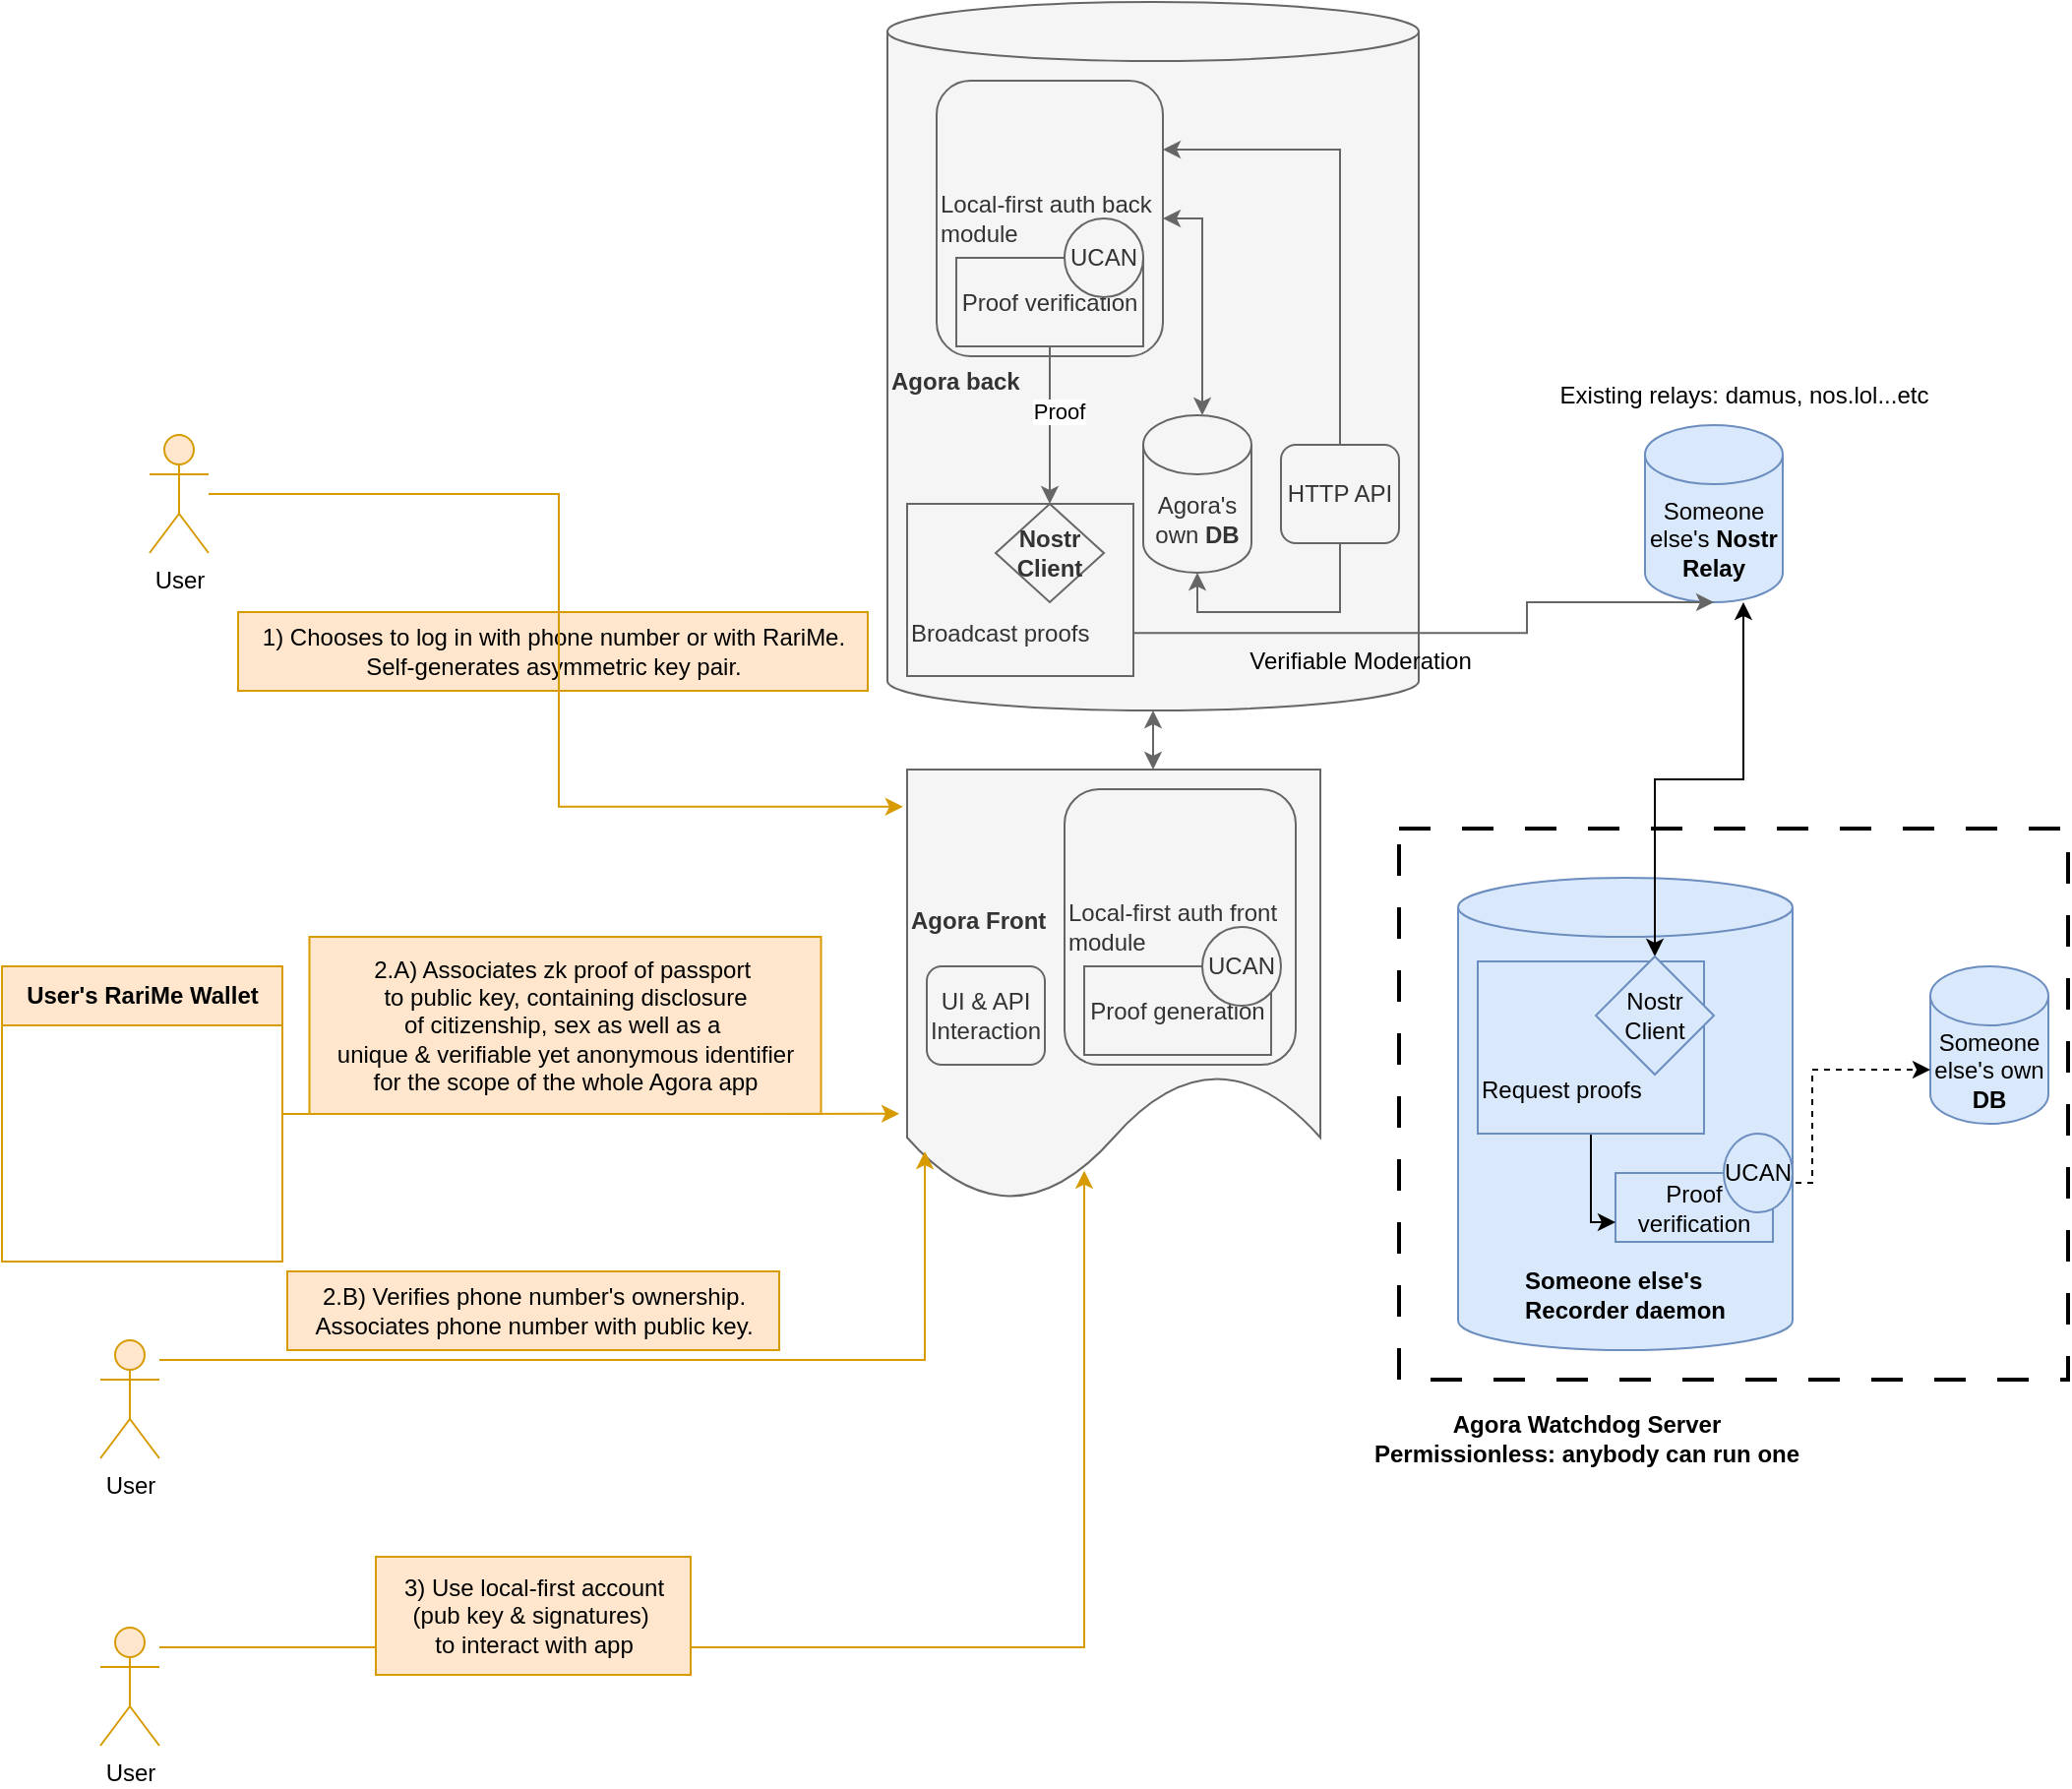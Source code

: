 <mxfile version="24.7.17">
  <diagram name="Page-1" id="MLwT90gkbU0gql-JxhM4">
    <mxGraphModel dx="819" dy="470" grid="1" gridSize="10" guides="1" tooltips="1" connect="1" arrows="1" fold="1" page="1" pageScale="1" pageWidth="850" pageHeight="1100" math="0" shadow="0">
      <root>
        <mxCell id="0" />
        <mxCell id="1" parent="0" />
        <mxCell id="K17-zUQaaLb03S0lN9uQ-5" value="" style="rounded=0;whiteSpace=wrap;html=1;fillColor=none;dashed=1;dashPattern=8 8;strokeWidth=2;" parent="1" vertex="1">
          <mxGeometry x="740" y="1160" width="340" height="280" as="geometry" />
        </mxCell>
        <mxCell id="nIAZ2dd3incH0YXqtL2k-1" value="&lt;div&gt;&lt;br&gt;&lt;/div&gt;&lt;div&gt;&lt;br&gt;&lt;/div&gt;&lt;div&gt;&lt;br&gt;&lt;/div&gt;&lt;div style=&quot;text-align: left;&quot;&gt;&lt;span style=&quot;background-color: initial;&quot;&gt;&lt;b&gt;&lt;br&gt;&lt;/b&gt;&lt;/span&gt;&lt;/div&gt;&lt;div style=&quot;text-align: left;&quot;&gt;&lt;span style=&quot;background-color: initial;&quot;&gt;&lt;b&gt;&lt;br&gt;&lt;/b&gt;&lt;/span&gt;&lt;/div&gt;&lt;div style=&quot;text-align: left;&quot;&gt;&lt;span style=&quot;background-color: initial;&quot;&gt;&lt;b&gt;&lt;br&gt;&lt;/b&gt;&lt;/span&gt;&lt;/div&gt;&lt;div style=&quot;text-align: left;&quot;&gt;&lt;span style=&quot;background-color: initial;&quot;&gt;&lt;b&gt;&lt;br&gt;&lt;/b&gt;&lt;/span&gt;&lt;/div&gt;&lt;div style=&quot;text-align: left;&quot;&gt;&lt;span style=&quot;background-color: initial;&quot;&gt;&lt;b&gt;&lt;br&gt;&lt;/b&gt;&lt;/span&gt;&lt;/div&gt;&lt;div style=&quot;text-align: left;&quot;&gt;&lt;span style=&quot;background-color: initial;&quot;&gt;&lt;b&gt;&lt;br&gt;&lt;/b&gt;&lt;/span&gt;&lt;/div&gt;&lt;div style=&quot;text-align: left;&quot;&gt;&lt;span style=&quot;background-color: initial;&quot;&gt;&lt;b&gt;&lt;br&gt;&lt;/b&gt;&lt;/span&gt;&lt;/div&gt;&lt;div style=&quot;text-align: left;&quot;&gt;&lt;span style=&quot;background-color: initial;&quot;&gt;&lt;b&gt;&lt;br&gt;&lt;/b&gt;&lt;/span&gt;&lt;/div&gt;&lt;div style=&quot;text-align: left;&quot;&gt;&lt;span style=&quot;background-color: initial;&quot;&gt;&lt;b&gt;Someone else&#39;s&amp;nbsp;&lt;/b&gt;&lt;/span&gt;&lt;/div&gt;&lt;div style=&quot;text-align: left;&quot;&gt;&lt;span style=&quot;background-color: initial;&quot;&gt;&lt;b&gt;Recorder daemon&lt;/b&gt;&lt;/span&gt;&lt;/div&gt;" style="shape=cylinder3;whiteSpace=wrap;html=1;boundedLbl=1;backgroundOutline=1;size=15;fillColor=#dae8fc;strokeColor=#6c8ebf;" parent="1" vertex="1">
          <mxGeometry x="770" y="1185" width="170" height="240" as="geometry" />
        </mxCell>
        <mxCell id="nIAZ2dd3incH0YXqtL2k-3" value="&lt;div style=&quot;&quot;&gt;&lt;span style=&quot;background-color: initial;&quot;&gt;Agora Front&lt;/span&gt;&lt;/div&gt;" style="shape=document;whiteSpace=wrap;html=1;boundedLbl=1;fontStyle=1;fillColor=#f5f5f5;fontColor=#333333;strokeColor=#666666;align=left;" parent="1" vertex="1">
          <mxGeometry x="490" y="1130" width="210" height="220" as="geometry" />
        </mxCell>
        <mxCell id="nIAZ2dd3incH0YXqtL2k-35" value="Someone else&#39;s &lt;b&gt;Nostr Relay&lt;/b&gt;" style="shape=cylinder3;whiteSpace=wrap;html=1;boundedLbl=1;backgroundOutline=1;size=15;fillColor=#dae8fc;strokeColor=#6c8ebf;" parent="1" vertex="1">
          <mxGeometry x="865" y="955" width="70" height="90" as="geometry" />
        </mxCell>
        <mxCell id="nIAZ2dd3incH0YXqtL2k-43" style="edgeStyle=orthogonalEdgeStyle;rounded=0;orthogonalLoop=1;jettySize=auto;html=1;startArrow=classic;startFill=1;fillColor=#f5f5f5;strokeColor=#666666;" parent="1" source="nIAZ2dd3incH0YXqtL2k-44" target="nIAZ2dd3incH0YXqtL2k-3" edge="1">
          <mxGeometry relative="1" as="geometry">
            <Array as="points">
              <mxPoint x="580" y="1130" />
              <mxPoint x="580" y="1130" />
            </Array>
          </mxGeometry>
        </mxCell>
        <mxCell id="nIAZ2dd3incH0YXqtL2k-44" value="&lt;b&gt;Agora back&lt;/b&gt;" style="shape=cylinder3;whiteSpace=wrap;html=1;boundedLbl=1;backgroundOutline=1;size=15;fillColor=#f5f5f5;fontColor=#333333;strokeColor=#666666;align=left;" parent="1" vertex="1">
          <mxGeometry x="480" y="740" width="270" height="360" as="geometry" />
        </mxCell>
        <mxCell id="K17-zUQaaLb03S0lN9uQ-9" style="edgeStyle=orthogonalEdgeStyle;rounded=0;orthogonalLoop=1;jettySize=auto;html=1;entryX=1;entryY=0.5;entryDx=0;entryDy=0;startArrow=classic;startFill=1;fillColor=#f5f5f5;strokeColor=#666666;" parent="1" source="nIAZ2dd3incH0YXqtL2k-52" target="K17-zUQaaLb03S0lN9uQ-1" edge="1">
          <mxGeometry relative="1" as="geometry">
            <Array as="points">
              <mxPoint x="640" y="850" />
            </Array>
          </mxGeometry>
        </mxCell>
        <mxCell id="nIAZ2dd3incH0YXqtL2k-52" value="Agora&#39;s own &lt;b&gt;DB&lt;/b&gt;" style="shape=cylinder3;whiteSpace=wrap;html=1;boundedLbl=1;backgroundOutline=1;size=15;fillColor=#f5f5f5;fontColor=#333333;strokeColor=#666666;" parent="1" vertex="1">
          <mxGeometry x="610" y="950" width="55" height="80" as="geometry" />
        </mxCell>
        <mxCell id="nIAZ2dd3incH0YXqtL2k-56" value="Someone else&#39;s own &lt;b&gt;DB&lt;/b&gt;" style="shape=cylinder3;whiteSpace=wrap;html=1;boundedLbl=1;backgroundOutline=1;size=15;fillColor=#dae8fc;strokeColor=#6c8ebf;" parent="1" vertex="1">
          <mxGeometry x="1010" y="1230" width="60" height="80" as="geometry" />
        </mxCell>
        <mxCell id="nIAZ2dd3incH0YXqtL2k-57" style="edgeStyle=orthogonalEdgeStyle;rounded=0;orthogonalLoop=1;jettySize=auto;html=1;entryX=0;entryY=0;entryDx=0;entryDy=52.5;entryPerimeter=0;dashed=1;exitX=1;exitY=0.5;exitDx=0;exitDy=0;" parent="1" source="K17-zUQaaLb03S0lN9uQ-13" target="nIAZ2dd3incH0YXqtL2k-56" edge="1">
          <mxGeometry relative="1" as="geometry">
            <Array as="points">
              <mxPoint x="930" y="1340" />
              <mxPoint x="950" y="1340" />
              <mxPoint x="950" y="1283" />
            </Array>
          </mxGeometry>
        </mxCell>
        <mxCell id="nIAZ2dd3incH0YXqtL2k-73" value="Local-first auth front module" style="rounded=1;whiteSpace=wrap;html=1;fillColor=#f5f5f5;fontColor=#333333;strokeColor=#666666;align=left;" parent="1" vertex="1">
          <mxGeometry x="570" y="1140" width="117.5" height="140" as="geometry" />
        </mxCell>
        <mxCell id="nIAZ2dd3incH0YXqtL2k-74" value="1) Chooses to log in with phone number or with RariMe. &lt;br&gt;Self-generates asymmetric key pair." style="text;html=1;align=center;verticalAlign=middle;resizable=0;points=[];autosize=1;strokeColor=#d79b00;fillColor=#ffe6cc;" parent="1" vertex="1">
          <mxGeometry x="150" y="1050" width="320" height="40" as="geometry" />
        </mxCell>
        <mxCell id="nIAZ2dd3incH0YXqtL2k-76" style="edgeStyle=orthogonalEdgeStyle;rounded=0;orthogonalLoop=1;jettySize=auto;html=1;entryX=-0.01;entryY=0.086;entryDx=0;entryDy=0;fillColor=#ffe6cc;strokeColor=#d79b00;entryPerimeter=0;" parent="1" source="nIAZ2dd3incH0YXqtL2k-75" target="nIAZ2dd3incH0YXqtL2k-3" edge="1">
          <mxGeometry relative="1" as="geometry">
            <Array as="points">
              <mxPoint x="313" y="990" />
              <mxPoint x="313" y="1149" />
            </Array>
          </mxGeometry>
        </mxCell>
        <mxCell id="nIAZ2dd3incH0YXqtL2k-75" value="User" style="shape=umlActor;verticalLabelPosition=bottom;verticalAlign=top;html=1;outlineConnect=0;fillColor=#ffe6cc;strokeColor=#d79b00;" parent="1" vertex="1">
          <mxGeometry x="105" y="960" width="30" height="60" as="geometry" />
        </mxCell>
        <mxCell id="nIAZ2dd3incH0YXqtL2k-78" value="User&#39;s &lt;span style=&quot;background-color: initial;&quot;&gt;RariMe Wallet&lt;/span&gt;" style="swimlane;whiteSpace=wrap;html=1;startSize=30;fillColor=#ffe6cc;strokeColor=#d79b00;" parent="1" vertex="1">
          <mxGeometry x="30" y="1230" width="142.5" height="150" as="geometry" />
        </mxCell>
        <mxCell id="nIAZ2dd3incH0YXqtL2k-80" value="2.A) Associates zk proof of passport&amp;nbsp;&lt;div&gt;&lt;span style=&quot;background-color: initial;&quot;&gt;to public key,&amp;nbsp;&lt;/span&gt;&lt;span style=&quot;background-color: initial;&quot;&gt;containing disclosure &lt;br&gt;of citizenship, sex&lt;/span&gt;&lt;span style=&quot;background-color: initial;&quot;&gt;&amp;nbsp;&lt;/span&gt;&lt;span style=&quot;background-color: initial;&quot;&gt;as well as a&amp;nbsp;&lt;br&gt;&lt;/span&gt;&lt;span style=&quot;background-color: initial;&quot;&gt;unique &amp;amp; verifiable&amp;nbsp;&lt;/span&gt;&lt;span style=&quot;background-color: initial;&quot;&gt;yet anonymous identifier&lt;/span&gt;&lt;/div&gt;&lt;div&gt;&lt;div&gt;&lt;div&gt;for the scope of the whole Agora app&lt;/div&gt;&lt;/div&gt;&lt;/div&gt;" style="text;html=1;align=center;verticalAlign=middle;resizable=0;points=[];autosize=1;strokeColor=#d79b00;fillColor=#ffe6cc;" parent="1" vertex="1">
          <mxGeometry x="186.25" y="1215" width="260" height="90" as="geometry" />
        </mxCell>
        <mxCell id="nIAZ2dd3incH0YXqtL2k-81" style="edgeStyle=orthogonalEdgeStyle;rounded=0;orthogonalLoop=1;jettySize=auto;html=1;entryX=0.043;entryY=0.882;entryDx=0;entryDy=0;entryPerimeter=0;fillColor=#ffe6cc;strokeColor=#d79b00;" parent="1" source="nIAZ2dd3incH0YXqtL2k-82" target="nIAZ2dd3incH0YXqtL2k-3" edge="1">
          <mxGeometry relative="1" as="geometry">
            <mxPoint x="370" y="1450" as="targetPoint" />
            <Array as="points">
              <mxPoint x="499" y="1430" />
            </Array>
          </mxGeometry>
        </mxCell>
        <mxCell id="nIAZ2dd3incH0YXqtL2k-82" value="User" style="shape=umlActor;verticalLabelPosition=bottom;verticalAlign=top;html=1;outlineConnect=0;fillColor=#ffe6cc;strokeColor=#d79b00;" parent="1" vertex="1">
          <mxGeometry x="80" y="1420" width="30" height="60" as="geometry" />
        </mxCell>
        <mxCell id="nIAZ2dd3incH0YXqtL2k-84" value="Verifiable Moderation" style="text;html=1;align=center;verticalAlign=middle;resizable=0;points=[];autosize=1;" parent="1" vertex="1">
          <mxGeometry x="650" y="1060" width="140" height="30" as="geometry" />
        </mxCell>
        <mxCell id="K17-zUQaaLb03S0lN9uQ-1" value="Local-first auth back module" style="rounded=1;whiteSpace=wrap;html=1;fillColor=#f5f5f5;fontColor=#333333;strokeColor=#666666;align=left;" parent="1" vertex="1">
          <mxGeometry x="505" y="780" width="115" height="140" as="geometry" />
        </mxCell>
        <mxCell id="K17-zUQaaLb03S0lN9uQ-4" value="&lt;b&gt;Agora Watchdog Server&lt;br&gt;Permissionless: anybody can run one&lt;/b&gt;" style="text;html=1;align=center;verticalAlign=middle;resizable=0;points=[];autosize=1;strokeColor=none;fillColor=none;" parent="1" vertex="1">
          <mxGeometry x="715" y="1450" width="240" height="40" as="geometry" />
        </mxCell>
        <mxCell id="K17-zUQaaLb03S0lN9uQ-10" value="Existing relays: damus, nos.lol...etc" style="text;html=1;align=center;verticalAlign=middle;resizable=0;points=[];autosize=1;strokeColor=none;fillColor=none;" parent="1" vertex="1">
          <mxGeometry x="810" y="925" width="210" height="30" as="geometry" />
        </mxCell>
        <mxCell id="nIAZ2dd3incH0YXqtL2k-79" style="edgeStyle=orthogonalEdgeStyle;rounded=0;orthogonalLoop=1;jettySize=auto;html=1;entryX=-0.019;entryY=0.795;entryDx=0;entryDy=0;entryPerimeter=0;fillColor=#ffe6cc;strokeColor=#d79b00;" parent="1" source="nIAZ2dd3incH0YXqtL2k-78" target="nIAZ2dd3incH0YXqtL2k-3" edge="1">
          <mxGeometry relative="1" as="geometry">
            <mxPoint x="476.25" y="1305" as="targetPoint" />
          </mxGeometry>
        </mxCell>
        <mxCell id="K17-zUQaaLb03S0lN9uQ-15" style="edgeStyle=orthogonalEdgeStyle;rounded=0;orthogonalLoop=1;jettySize=auto;html=1;entryX=0.5;entryY=0;entryDx=0;entryDy=0;fillColor=#f5f5f5;strokeColor=#666666;" parent="1" source="K17-zUQaaLb03S0lN9uQ-11" target="nIAZ2dd3incH0YXqtL2k-29" edge="1">
          <mxGeometry relative="1" as="geometry" />
        </mxCell>
        <mxCell id="K17-zUQaaLb03S0lN9uQ-16" value="Proof" style="edgeLabel;html=1;align=center;verticalAlign=middle;resizable=0;points=[];" parent="K17-zUQaaLb03S0lN9uQ-15" vertex="1" connectable="0">
          <mxGeometry x="-0.176" y="4" relative="1" as="geometry">
            <mxPoint as="offset" />
          </mxGeometry>
        </mxCell>
        <mxCell id="K17-zUQaaLb03S0lN9uQ-11" value="Proof verification" style="rounded=0;whiteSpace=wrap;html=1;fillColor=#f5f5f5;fontColor=#333333;strokeColor=#666666;" parent="1" vertex="1">
          <mxGeometry x="515" y="870" width="95" height="45" as="geometry" />
        </mxCell>
        <mxCell id="K17-zUQaaLb03S0lN9uQ-8" value="UCAN" style="ellipse;whiteSpace=wrap;html=1;fillColor=#f5f5f5;fontColor=#333333;strokeColor=#666666;" parent="1" vertex="1">
          <mxGeometry x="570" y="850" width="40" height="40" as="geometry" />
        </mxCell>
        <mxCell id="K17-zUQaaLb03S0lN9uQ-13" value="Proof verification" style="rounded=0;whiteSpace=wrap;html=1;fillColor=#dae8fc;strokeColor=#6c8ebf;" parent="1" vertex="1">
          <mxGeometry x="850" y="1335" width="80" height="35" as="geometry" />
        </mxCell>
        <mxCell id="K17-zUQaaLb03S0lN9uQ-14" value="UCAN" style="ellipse;whiteSpace=wrap;html=1;fillColor=#dae8fc;strokeColor=#6c8ebf;" parent="1" vertex="1">
          <mxGeometry x="905" y="1315" width="35" height="40" as="geometry" />
        </mxCell>
        <mxCell id="K17-zUQaaLb03S0lN9uQ-18" value="Proof generation" style="rounded=0;whiteSpace=wrap;html=1;fillColor=#f5f5f5;fontColor=#333333;strokeColor=#666666;" parent="1" vertex="1">
          <mxGeometry x="580" y="1230" width="95" height="45" as="geometry" />
        </mxCell>
        <mxCell id="K17-zUQaaLb03S0lN9uQ-12" value="UCAN" style="ellipse;whiteSpace=wrap;html=1;fillColor=#f5f5f5;fontColor=#333333;strokeColor=#666666;" parent="1" vertex="1">
          <mxGeometry x="640" y="1210" width="40" height="40" as="geometry" />
        </mxCell>
        <mxCell id="K17-zUQaaLb03S0lN9uQ-19" style="edgeStyle=orthogonalEdgeStyle;rounded=0;orthogonalLoop=1;jettySize=auto;html=1;entryX=0.424;entryY=0.927;entryDx=0;entryDy=0;entryPerimeter=0;fillColor=#ffe6cc;strokeColor=#d79b00;" parent="1" source="K17-zUQaaLb03S0lN9uQ-20" target="nIAZ2dd3incH0YXqtL2k-3" edge="1">
          <mxGeometry relative="1" as="geometry">
            <mxPoint x="499" y="1470" as="targetPoint" />
            <Array as="points">
              <mxPoint x="580" y="1576" />
            </Array>
          </mxGeometry>
        </mxCell>
        <mxCell id="K17-zUQaaLb03S0lN9uQ-20" value="User" style="shape=umlActor;verticalLabelPosition=bottom;verticalAlign=top;html=1;outlineConnect=0;fillColor=#ffe6cc;strokeColor=#d79b00;" parent="1" vertex="1">
          <mxGeometry x="80" y="1566" width="30" height="60" as="geometry" />
        </mxCell>
        <mxCell id="nIAZ2dd3incH0YXqtL2k-83" value="3) Use local-first account &lt;br&gt;(pub key &amp;amp; signatures)&amp;nbsp;&lt;div&gt;to interact with app&lt;/div&gt;" style="text;html=1;align=center;verticalAlign=middle;resizable=0;points=[];autosize=1;strokeColor=#d79b00;fillColor=#ffe6cc;" parent="1" vertex="1">
          <mxGeometry x="220" y="1530" width="160" height="60" as="geometry" />
        </mxCell>
        <mxCell id="K17-zUQaaLb03S0lN9uQ-22" value="2.B) Verifies phone number&#39;s ownership.&lt;br&gt;Associates phone number with public key." style="text;html=1;align=center;verticalAlign=middle;resizable=0;points=[];autosize=1;strokeColor=#d79b00;fillColor=#ffe6cc;" parent="1" vertex="1">
          <mxGeometry x="175" y="1385" width="250" height="40" as="geometry" />
        </mxCell>
        <mxCell id="CacQ8Da_a6PN6bGb_Sq--1" style="edgeStyle=orthogonalEdgeStyle;rounded=0;orthogonalLoop=1;jettySize=auto;html=1;entryX=1;entryY=0.25;entryDx=0;entryDy=0;fillColor=#f5f5f5;strokeColor=#666666;" parent="1" source="K17-zUQaaLb03S0lN9uQ-24" target="K17-zUQaaLb03S0lN9uQ-1" edge="1">
          <mxGeometry relative="1" as="geometry">
            <Array as="points">
              <mxPoint x="710" y="815" />
            </Array>
          </mxGeometry>
        </mxCell>
        <mxCell id="K17-zUQaaLb03S0lN9uQ-24" value="HTTP API" style="rounded=1;whiteSpace=wrap;html=1;fillColor=#f5f5f5;fontColor=#333333;strokeColor=#666666;" parent="1" vertex="1">
          <mxGeometry x="680" y="965" width="60" height="50" as="geometry" />
        </mxCell>
        <mxCell id="K17-zUQaaLb03S0lN9uQ-26" style="edgeStyle=orthogonalEdgeStyle;rounded=0;orthogonalLoop=1;jettySize=auto;html=1;entryX=0.5;entryY=1;entryDx=0;entryDy=0;entryPerimeter=0;fillColor=#f5f5f5;strokeColor=#666666;" parent="1" source="K17-zUQaaLb03S0lN9uQ-24" target="nIAZ2dd3incH0YXqtL2k-52" edge="1">
          <mxGeometry relative="1" as="geometry">
            <Array as="points">
              <mxPoint x="710" y="1050" />
              <mxPoint x="638" y="1050" />
            </Array>
          </mxGeometry>
        </mxCell>
        <mxCell id="K17-zUQaaLb03S0lN9uQ-28" value="UI &amp;amp; API Interaction" style="rounded=1;whiteSpace=wrap;html=1;fillColor=#f5f5f5;fontColor=#333333;strokeColor=#666666;" parent="1" vertex="1">
          <mxGeometry x="500" y="1230" width="60" height="50" as="geometry" />
        </mxCell>
        <mxCell id="K17-zUQaaLb03S0lN9uQ-6" style="edgeStyle=orthogonalEdgeStyle;rounded=0;orthogonalLoop=1;jettySize=auto;html=1;entryX=0.714;entryY=1;entryDx=0;entryDy=0;entryPerimeter=0;startArrow=classic;startFill=1;" parent="1" source="nIAZ2dd3incH0YXqtL2k-54" target="nIAZ2dd3incH0YXqtL2k-35" edge="1">
          <mxGeometry relative="1" as="geometry" />
        </mxCell>
        <mxCell id="K17-zUQaaLb03S0lN9uQ-31" style="edgeStyle=orthogonalEdgeStyle;rounded=0;orthogonalLoop=1;jettySize=auto;html=1;entryX=0.5;entryY=1;entryDx=0;entryDy=0;startArrow=classic;startFill=1;endArrow=none;endFill=0;" parent="1" source="K17-zUQaaLb03S0lN9uQ-13" target="K17-zUQaaLb03S0lN9uQ-29" edge="1">
          <mxGeometry relative="1" as="geometry">
            <Array as="points">
              <mxPoint x="838" y="1360" />
            </Array>
          </mxGeometry>
        </mxCell>
        <mxCell id="K17-zUQaaLb03S0lN9uQ-29" value="&lt;div&gt;&lt;br&gt;&lt;/div&gt;&lt;div&gt;&lt;br&gt;&lt;/div&gt;&lt;div&gt;&lt;br&gt;&lt;/div&gt;Request proofs" style="rounded=0;whiteSpace=wrap;html=1;fillColor=#dae8fc;strokeColor=#6c8ebf;align=left;" parent="1" vertex="1">
          <mxGeometry x="780" y="1227.5" width="115" height="87.5" as="geometry" />
        </mxCell>
        <mxCell id="nIAZ2dd3incH0YXqtL2k-54" value="Nostr&lt;div&gt;Client&lt;/div&gt;" style="rhombus;whiteSpace=wrap;html=1;fillColor=#dae8fc;strokeColor=#6c8ebf;" parent="1" vertex="1">
          <mxGeometry x="840" y="1225" width="60" height="60" as="geometry" />
        </mxCell>
        <mxCell id="CacQ8Da_a6PN6bGb_Sq--3" value="&lt;div&gt;&lt;br&gt;&lt;/div&gt;&lt;div&gt;&lt;br&gt;&lt;/div&gt;&lt;div&gt;&lt;br&gt;&lt;/div&gt;Broadcast proofs" style="rounded=0;whiteSpace=wrap;html=1;fillColor=#f5f5f5;strokeColor=#666666;align=left;fontColor=#333333;" parent="1" vertex="1">
          <mxGeometry x="490" y="995" width="115" height="87.5" as="geometry" />
        </mxCell>
        <mxCell id="nIAZ2dd3incH0YXqtL2k-29" value="&lt;b&gt;Nostr&lt;/b&gt;&lt;div&gt;&lt;b&gt;Client&lt;/b&gt;&lt;/div&gt;" style="rhombus;whiteSpace=wrap;html=1;fillColor=#f5f5f5;fontColor=#333333;strokeColor=#666666;" parent="1" vertex="1">
          <mxGeometry x="535" y="995" width="55" height="50" as="geometry" />
        </mxCell>
        <mxCell id="I_-AG5c3y0w_rHZlZTRH-2" style="edgeStyle=orthogonalEdgeStyle;rounded=0;orthogonalLoop=1;jettySize=auto;html=1;entryX=0.5;entryY=1;entryDx=0;entryDy=0;entryPerimeter=0;fillColor=#f5f5f5;strokeColor=#666666;exitX=1;exitY=0.75;exitDx=0;exitDy=0;" parent="1" source="CacQ8Da_a6PN6bGb_Sq--3" target="nIAZ2dd3incH0YXqtL2k-35" edge="1">
          <mxGeometry relative="1" as="geometry">
            <Array as="points">
              <mxPoint x="805" y="1061" />
              <mxPoint x="805" y="1045" />
            </Array>
            <mxPoint x="610" y="1070" as="sourcePoint" />
          </mxGeometry>
        </mxCell>
      </root>
    </mxGraphModel>
  </diagram>
</mxfile>
